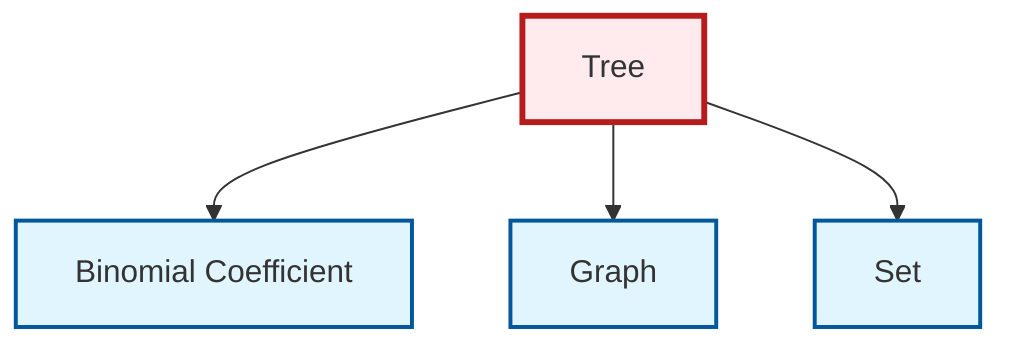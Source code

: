 graph TD
    classDef definition fill:#e1f5fe,stroke:#01579b,stroke-width:2px
    classDef theorem fill:#f3e5f5,stroke:#4a148c,stroke-width:2px
    classDef axiom fill:#fff3e0,stroke:#e65100,stroke-width:2px
    classDef example fill:#e8f5e9,stroke:#1b5e20,stroke-width:2px
    classDef current fill:#ffebee,stroke:#b71c1c,stroke-width:3px
    def-graph["Graph"]:::definition
    def-set["Set"]:::definition
    def-tree["Tree"]:::definition
    def-binomial-coefficient["Binomial Coefficient"]:::definition
    def-tree --> def-binomial-coefficient
    def-tree --> def-graph
    def-tree --> def-set
    class def-tree current